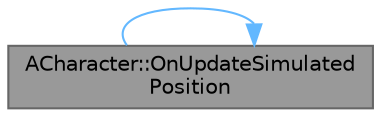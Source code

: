digraph "ACharacter::OnUpdateSimulatedPosition"
{
 // INTERACTIVE_SVG=YES
 // LATEX_PDF_SIZE
  bgcolor="transparent";
  edge [fontname=Helvetica,fontsize=10,labelfontname=Helvetica,labelfontsize=10];
  node [fontname=Helvetica,fontsize=10,shape=box,height=0.2,width=0.4];
  rankdir="LR";
  Node1 [id="Node000001",label="ACharacter::OnUpdateSimulated\lPosition",height=0.2,width=0.4,color="gray40", fillcolor="grey60", style="filled", fontcolor="black",tooltip="Called on client after position update is received to respond to the new location and rotation."];
  Node1 -> Node1 [id="edge1_Node000001_Node000001",color="steelblue1",style="solid",tooltip=" "];
}
